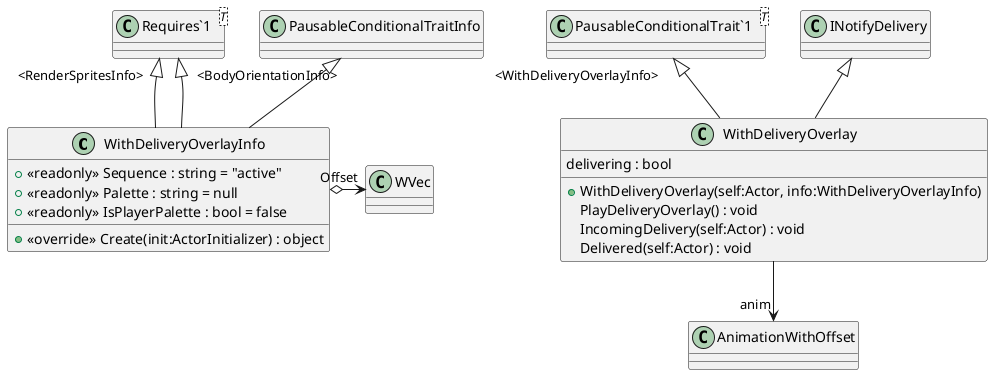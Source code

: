 @startuml
class WithDeliveryOverlayInfo {
    + <<readonly>> Sequence : string = "active"
    + <<readonly>> Palette : string = null
    + <<readonly>> IsPlayerPalette : bool = false
    + <<override>> Create(init:ActorInitializer) : object
}
class WithDeliveryOverlay {
    delivering : bool
    + WithDeliveryOverlay(self:Actor, info:WithDeliveryOverlayInfo)
    PlayDeliveryOverlay() : void
    IncomingDelivery(self:Actor) : void
    Delivered(self:Actor) : void
}
class "Requires`1"<T> {
}
class "PausableConditionalTrait`1"<T> {
}
PausableConditionalTraitInfo <|-- WithDeliveryOverlayInfo
"Requires`1" "<RenderSpritesInfo>" <|-- WithDeliveryOverlayInfo
"Requires`1" "<BodyOrientationInfo>" <|-- WithDeliveryOverlayInfo
WithDeliveryOverlayInfo o-> "Offset" WVec
"PausableConditionalTrait`1" "<WithDeliveryOverlayInfo>" <|-- WithDeliveryOverlay
INotifyDelivery <|-- WithDeliveryOverlay
WithDeliveryOverlay --> "anim" AnimationWithOffset
@enduml
